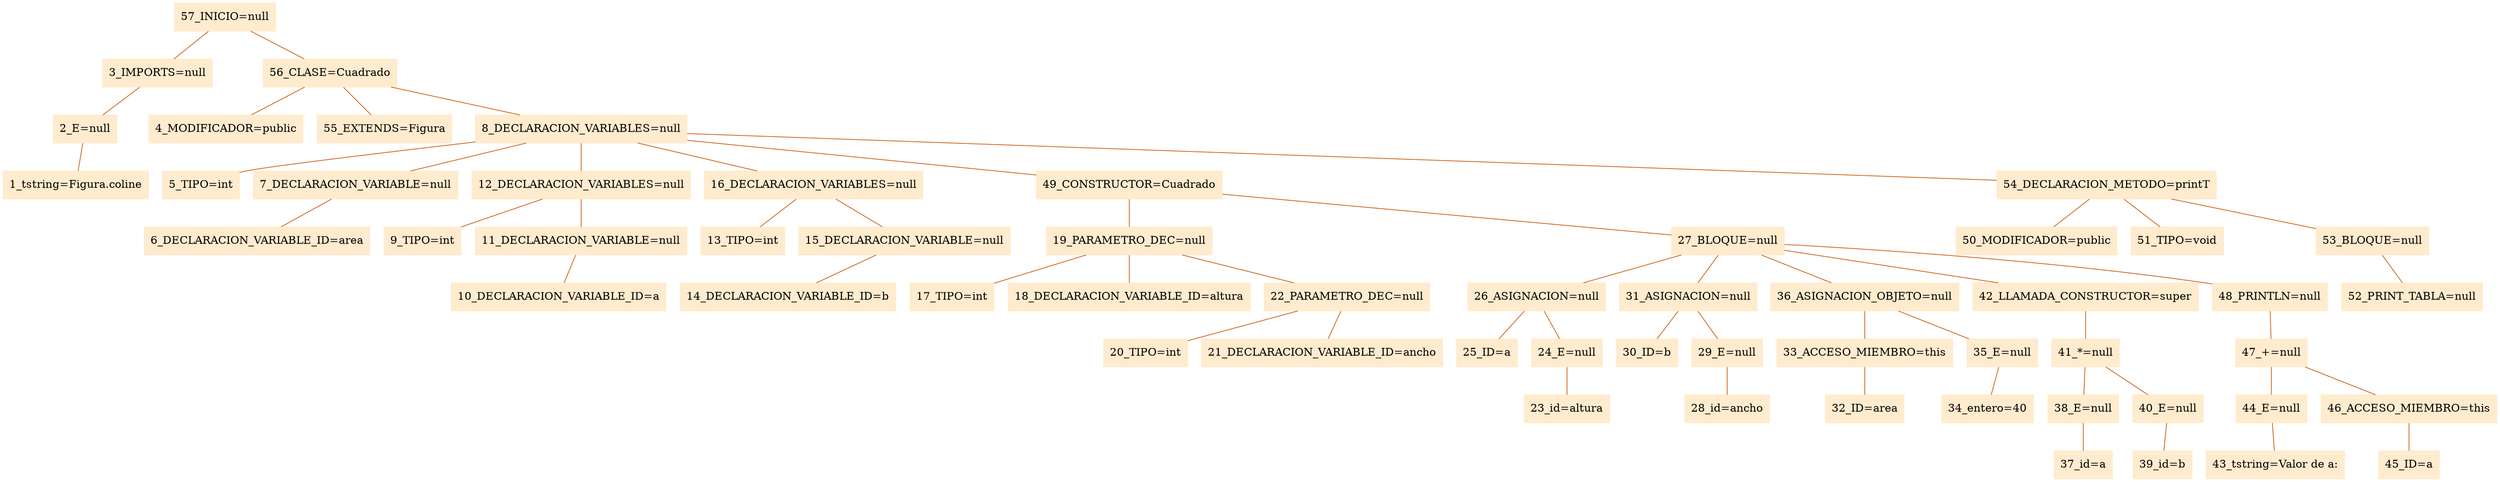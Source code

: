 digraph G {node[shape=box, style=filled, color=blanchedalmond]; edge[color=chocolate3, dir=none];rankdir=UD 

"57_INICIO=null"->"3_IMPORTS=null"
"3_IMPORTS=null"->"2_E=null"
"2_E=null"->"1_tstring=Figura.coline"
"57_INICIO=null"->"56_CLASE=Cuadrado"
"56_CLASE=Cuadrado"->"4_MODIFICADOR=public"
"56_CLASE=Cuadrado"->"55_EXTENDS=Figura"
"56_CLASE=Cuadrado"->"8_DECLARACION_VARIABLES=null"
"8_DECLARACION_VARIABLES=null"->"5_TIPO=int"
"8_DECLARACION_VARIABLES=null"->"7_DECLARACION_VARIABLE=null"
"7_DECLARACION_VARIABLE=null"->"6_DECLARACION_VARIABLE_ID=area"
"8_DECLARACION_VARIABLES=null"->"12_DECLARACION_VARIABLES=null"
"12_DECLARACION_VARIABLES=null"->"9_TIPO=int"
"12_DECLARACION_VARIABLES=null"->"11_DECLARACION_VARIABLE=null"
"11_DECLARACION_VARIABLE=null"->"10_DECLARACION_VARIABLE_ID=a"
"8_DECLARACION_VARIABLES=null"->"16_DECLARACION_VARIABLES=null"
"16_DECLARACION_VARIABLES=null"->"13_TIPO=int"
"16_DECLARACION_VARIABLES=null"->"15_DECLARACION_VARIABLE=null"
"15_DECLARACION_VARIABLE=null"->"14_DECLARACION_VARIABLE_ID=b"
"8_DECLARACION_VARIABLES=null"->"49_CONSTRUCTOR=Cuadrado"
"49_CONSTRUCTOR=Cuadrado"->"19_PARAMETRO_DEC=null"
"19_PARAMETRO_DEC=null"->"17_TIPO=int"
"19_PARAMETRO_DEC=null"->"18_DECLARACION_VARIABLE_ID=altura"
"19_PARAMETRO_DEC=null"->"22_PARAMETRO_DEC=null"
"22_PARAMETRO_DEC=null"->"20_TIPO=int"
"22_PARAMETRO_DEC=null"->"21_DECLARACION_VARIABLE_ID=ancho"
"49_CONSTRUCTOR=Cuadrado"->"27_BLOQUE=null"
"27_BLOQUE=null"->"26_ASIGNACION=null"
"26_ASIGNACION=null"->"25_ID=a"
"26_ASIGNACION=null"->"24_E=null"
"24_E=null"->"23_id=altura"
"27_BLOQUE=null"->"31_ASIGNACION=null"
"31_ASIGNACION=null"->"30_ID=b"
"31_ASIGNACION=null"->"29_E=null"
"29_E=null"->"28_id=ancho"
"27_BLOQUE=null"->"36_ASIGNACION_OBJETO=null"
"36_ASIGNACION_OBJETO=null"->"33_ACCESO_MIEMBRO=this"
"33_ACCESO_MIEMBRO=this"->"32_ID=area"
"36_ASIGNACION_OBJETO=null"->"35_E=null"
"35_E=null"->"34_entero=40"
"27_BLOQUE=null"->"42_LLAMADA_CONSTRUCTOR=super"
"42_LLAMADA_CONSTRUCTOR=super"->"41_*=null"
"41_*=null"->"38_E=null"
"38_E=null"->"37_id=a"
"41_*=null"->"40_E=null"
"40_E=null"->"39_id=b"
"27_BLOQUE=null"->"48_PRINTLN=null"
"48_PRINTLN=null"->"47_+=null"
"47_+=null"->"44_E=null"
"44_E=null"->"43_tstring=Valor de a:"
"47_+=null"->"46_ACCESO_MIEMBRO=this"
"46_ACCESO_MIEMBRO=this"->"45_ID=a"
"8_DECLARACION_VARIABLES=null"->"54_DECLARACION_METODO=printT"
"54_DECLARACION_METODO=printT"->"50_MODIFICADOR=public"
"54_DECLARACION_METODO=printT"->"51_TIPO=void"
"54_DECLARACION_METODO=printT"->"53_BLOQUE=null"
"53_BLOQUE=null"->"52_PRINT_TABLA=null"


}
